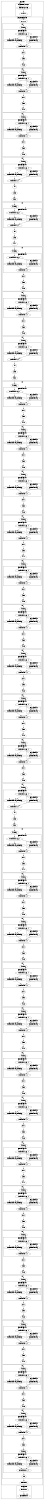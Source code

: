 digraph streamit {
size="7.5,10";subgraph cluster_Serpent_0 {
label = "Serpent";
IntoBits_5 -> Permute_7
Permute_40 -> BitstoInts_466
subgraph cluster_PlainTextSource_1 {
label = "PlainTextSource";
RandomSource_4 -> IntoBits_5
RandomSource_4 [ label="RandomSource" ]
IntoBits_5 [ label="IntoBits" ]
}
subgraph cluster_SerpentEncoder_2 {
label = "SerpentEncoder";
Permute_7 -> dummy_41
rawL_45 -> dummy_54
rawL_58 -> dummy_67
rawL_71 -> dummy_80
rawL_84 -> dummy_93
rawL_97 -> dummy_106
rawL_110 -> dummy_119
rawL_123 -> dummy_132
rawL_136 -> dummy_145
rawL_149 -> dummy_158
rawL_162 -> dummy_171
rawL_175 -> dummy_184
rawL_188 -> dummy_197
rawL_201 -> dummy_210
rawL_214 -> dummy_223
rawL_227 -> dummy_236
rawL_240 -> dummy_249
rawL_253 -> dummy_262
rawL_266 -> dummy_275
rawL_279 -> dummy_288
rawL_292 -> dummy_301
rawL_305 -> dummy_314
rawL_318 -> dummy_327
rawL_331 -> dummy_340
rawL_344 -> dummy_353
rawL_357 -> dummy_366
rawL_370 -> dummy_379
rawL_383 -> dummy_392
rawL_396 -> dummy_405
rawL_409 -> dummy_418
rawL_422 -> dummy_431
rawL_435 -> dummy_444
Xor_450 -> Permute_40
Permute_7 [ label="Permute" ]
subgraph cluster_R_8 {
label = "R";
dummy_41 -> AnonFilter_a0_42_split
AnonFilter_a0_42_join -> Xor_43
Xor_43 -> Sbox_44
Sbox_44 -> rawL_45
dummy_41 [ label="dummy" ]
subgraph cluster_AnonFilter_a0_42 {
label = "AnonFilter_a0";
AnonFilter_a0_42_split [ label="roundrobin(128, 1)" ]
AnonFilter_a0_42_join [ label="roundrobin(1, 1)" ]
streamit_library_Identity_46 [ label="streamit_library_Identity" ]
AnonFilter_a0_42_split -> streamit_library_Identity_46
streamit_library_Identity_46 -> AnonFilter_a0_42_join
subgraph cluster_KeySchedule_47 {
label = "KeySchedule";
AnonFilter_a3_48 [ label="AnonFilter_a3" ]
}
AnonFilter_a0_42_split -> AnonFilter_a3_48
AnonFilter_a3_48 -> AnonFilter_a0_42_join
}
Xor_43 [ label="Xor" ]
Sbox_44 [ label="Sbox" ]
rawL_45 [ label="rawL" ]
}
subgraph cluster_R_9 {
label = "R";
dummy_54 -> AnonFilter_a0_55_split
AnonFilter_a0_55_join -> Xor_56
Xor_56 -> Sbox_57
Sbox_57 -> rawL_58
dummy_54 [ label="dummy" ]
subgraph cluster_AnonFilter_a0_55 {
label = "AnonFilter_a0";
AnonFilter_a0_55_split [ label="roundrobin(128, 1)" ]
AnonFilter_a0_55_join [ label="roundrobin(1, 1)" ]
streamit_library_Identity_59 [ label="streamit_library_Identity" ]
AnonFilter_a0_55_split -> streamit_library_Identity_59
streamit_library_Identity_59 -> AnonFilter_a0_55_join
subgraph cluster_KeySchedule_60 {
label = "KeySchedule";
AnonFilter_a3_61 [ label="AnonFilter_a3" ]
}
AnonFilter_a0_55_split -> AnonFilter_a3_61
AnonFilter_a3_61 -> AnonFilter_a0_55_join
}
Xor_56 [ label="Xor" ]
Sbox_57 [ label="Sbox" ]
rawL_58 [ label="rawL" ]
}
subgraph cluster_R_10 {
label = "R";
dummy_67 -> AnonFilter_a0_68_split
AnonFilter_a0_68_join -> Xor_69
Xor_69 -> Sbox_70
Sbox_70 -> rawL_71
dummy_67 [ label="dummy" ]
subgraph cluster_AnonFilter_a0_68 {
label = "AnonFilter_a0";
AnonFilter_a0_68_split [ label="roundrobin(128, 1)" ]
AnonFilter_a0_68_join [ label="roundrobin(1, 1)" ]
streamit_library_Identity_72 [ label="streamit_library_Identity" ]
AnonFilter_a0_68_split -> streamit_library_Identity_72
streamit_library_Identity_72 -> AnonFilter_a0_68_join
subgraph cluster_KeySchedule_73 {
label = "KeySchedule";
AnonFilter_a3_74 [ label="AnonFilter_a3" ]
}
AnonFilter_a0_68_split -> AnonFilter_a3_74
AnonFilter_a3_74 -> AnonFilter_a0_68_join
}
Xor_69 [ label="Xor" ]
Sbox_70 [ label="Sbox" ]
rawL_71 [ label="rawL" ]
}
subgraph cluster_R_11 {
label = "R";
dummy_80 -> AnonFilter_a0_81_split
AnonFilter_a0_81_join -> Xor_82
Xor_82 -> Sbox_83
Sbox_83 -> rawL_84
dummy_80 [ label="dummy" ]
subgraph cluster_AnonFilter_a0_81 {
label = "AnonFilter_a0";
AnonFilter_a0_81_split [ label="roundrobin(128, 1)" ]
AnonFilter_a0_81_join [ label="roundrobin(1, 1)" ]
streamit_library_Identity_85 [ label="streamit_library_Identity" ]
AnonFilter_a0_81_split -> streamit_library_Identity_85
streamit_library_Identity_85 -> AnonFilter_a0_81_join
subgraph cluster_KeySchedule_86 {
label = "KeySchedule";
AnonFilter_a3_87 [ label="AnonFilter_a3" ]
}
AnonFilter_a0_81_split -> AnonFilter_a3_87
AnonFilter_a3_87 -> AnonFilter_a0_81_join
}
Xor_82 [ label="Xor" ]
Sbox_83 [ label="Sbox" ]
rawL_84 [ label="rawL" ]
}
subgraph cluster_R_12 {
label = "R";
dummy_93 -> AnonFilter_a0_94_split
AnonFilter_a0_94_join -> Xor_95
Xor_95 -> Sbox_96
Sbox_96 -> rawL_97
dummy_93 [ label="dummy" ]
subgraph cluster_AnonFilter_a0_94 {
label = "AnonFilter_a0";
AnonFilter_a0_94_split [ label="roundrobin(128, 1)" ]
AnonFilter_a0_94_join [ label="roundrobin(1, 1)" ]
streamit_library_Identity_98 [ label="streamit_library_Identity" ]
AnonFilter_a0_94_split -> streamit_library_Identity_98
streamit_library_Identity_98 -> AnonFilter_a0_94_join
subgraph cluster_KeySchedule_99 {
label = "KeySchedule";
AnonFilter_a3_100 [ label="AnonFilter_a3" ]
}
AnonFilter_a0_94_split -> AnonFilter_a3_100
AnonFilter_a3_100 -> AnonFilter_a0_94_join
}
Xor_95 [ label="Xor" ]
Sbox_96 [ label="Sbox" ]
rawL_97 [ label="rawL" ]
}
subgraph cluster_R_13 {
label = "R";
dummy_106 -> AnonFilter_a0_107_split
AnonFilter_a0_107_join -> Xor_108
Xor_108 -> Sbox_109
Sbox_109 -> rawL_110
dummy_106 [ label="dummy" ]
subgraph cluster_AnonFilter_a0_107 {
label = "AnonFilter_a0";
AnonFilter_a0_107_split [ label="roundrobin(128, 1)" ]
AnonFilter_a0_107_join [ label="roundrobin(1, 1)" ]
streamit_library_Identity_111 [ label="streamit_library_Identity" ]
AnonFilter_a0_107_split -> streamit_library_Identity_111
streamit_library_Identity_111 -> AnonFilter_a0_107_join
subgraph cluster_KeySchedule_112 {
label = "KeySchedule";
AnonFilter_a3_113 [ label="AnonFilter_a3" ]
}
AnonFilter_a0_107_split -> AnonFilter_a3_113
AnonFilter_a3_113 -> AnonFilter_a0_107_join
}
Xor_108 [ label="Xor" ]
Sbox_109 [ label="Sbox" ]
rawL_110 [ label="rawL" ]
}
subgraph cluster_R_14 {
label = "R";
dummy_119 -> AnonFilter_a0_120_split
AnonFilter_a0_120_join -> Xor_121
Xor_121 -> Sbox_122
Sbox_122 -> rawL_123
dummy_119 [ label="dummy" ]
subgraph cluster_AnonFilter_a0_120 {
label = "AnonFilter_a0";
AnonFilter_a0_120_split [ label="roundrobin(128, 1)" ]
AnonFilter_a0_120_join [ label="roundrobin(1, 1)" ]
streamit_library_Identity_124 [ label="streamit_library_Identity" ]
AnonFilter_a0_120_split -> streamit_library_Identity_124
streamit_library_Identity_124 -> AnonFilter_a0_120_join
subgraph cluster_KeySchedule_125 {
label = "KeySchedule";
AnonFilter_a3_126 [ label="AnonFilter_a3" ]
}
AnonFilter_a0_120_split -> AnonFilter_a3_126
AnonFilter_a3_126 -> AnonFilter_a0_120_join
}
Xor_121 [ label="Xor" ]
Sbox_122 [ label="Sbox" ]
rawL_123 [ label="rawL" ]
}
subgraph cluster_R_15 {
label = "R";
dummy_132 -> AnonFilter_a0_133_split
AnonFilter_a0_133_join -> Xor_134
Xor_134 -> Sbox_135
Sbox_135 -> rawL_136
dummy_132 [ label="dummy" ]
subgraph cluster_AnonFilter_a0_133 {
label = "AnonFilter_a0";
AnonFilter_a0_133_split [ label="roundrobin(128, 1)" ]
AnonFilter_a0_133_join [ label="roundrobin(1, 1)" ]
streamit_library_Identity_137 [ label="streamit_library_Identity" ]
AnonFilter_a0_133_split -> streamit_library_Identity_137
streamit_library_Identity_137 -> AnonFilter_a0_133_join
subgraph cluster_KeySchedule_138 {
label = "KeySchedule";
AnonFilter_a3_139 [ label="AnonFilter_a3" ]
}
AnonFilter_a0_133_split -> AnonFilter_a3_139
AnonFilter_a3_139 -> AnonFilter_a0_133_join
}
Xor_134 [ label="Xor" ]
Sbox_135 [ label="Sbox" ]
rawL_136 [ label="rawL" ]
}
subgraph cluster_R_16 {
label = "R";
dummy_145 -> AnonFilter_a0_146_split
AnonFilter_a0_146_join -> Xor_147
Xor_147 -> Sbox_148
Sbox_148 -> rawL_149
dummy_145 [ label="dummy" ]
subgraph cluster_AnonFilter_a0_146 {
label = "AnonFilter_a0";
AnonFilter_a0_146_split [ label="roundrobin(128, 1)" ]
AnonFilter_a0_146_join [ label="roundrobin(1, 1)" ]
streamit_library_Identity_150 [ label="streamit_library_Identity" ]
AnonFilter_a0_146_split -> streamit_library_Identity_150
streamit_library_Identity_150 -> AnonFilter_a0_146_join
subgraph cluster_KeySchedule_151 {
label = "KeySchedule";
AnonFilter_a3_152 [ label="AnonFilter_a3" ]
}
AnonFilter_a0_146_split -> AnonFilter_a3_152
AnonFilter_a3_152 -> AnonFilter_a0_146_join
}
Xor_147 [ label="Xor" ]
Sbox_148 [ label="Sbox" ]
rawL_149 [ label="rawL" ]
}
subgraph cluster_R_17 {
label = "R";
dummy_158 -> AnonFilter_a0_159_split
AnonFilter_a0_159_join -> Xor_160
Xor_160 -> Sbox_161
Sbox_161 -> rawL_162
dummy_158 [ label="dummy" ]
subgraph cluster_AnonFilter_a0_159 {
label = "AnonFilter_a0";
AnonFilter_a0_159_split [ label="roundrobin(128, 1)" ]
AnonFilter_a0_159_join [ label="roundrobin(1, 1)" ]
streamit_library_Identity_163 [ label="streamit_library_Identity" ]
AnonFilter_a0_159_split -> streamit_library_Identity_163
streamit_library_Identity_163 -> AnonFilter_a0_159_join
subgraph cluster_KeySchedule_164 {
label = "KeySchedule";
AnonFilter_a3_165 [ label="AnonFilter_a3" ]
}
AnonFilter_a0_159_split -> AnonFilter_a3_165
AnonFilter_a3_165 -> AnonFilter_a0_159_join
}
Xor_160 [ label="Xor" ]
Sbox_161 [ label="Sbox" ]
rawL_162 [ label="rawL" ]
}
subgraph cluster_R_18 {
label = "R";
dummy_171 -> AnonFilter_a0_172_split
AnonFilter_a0_172_join -> Xor_173
Xor_173 -> Sbox_174
Sbox_174 -> rawL_175
dummy_171 [ label="dummy" ]
subgraph cluster_AnonFilter_a0_172 {
label = "AnonFilter_a0";
AnonFilter_a0_172_split [ label="roundrobin(128, 1)" ]
AnonFilter_a0_172_join [ label="roundrobin(1, 1)" ]
streamit_library_Identity_176 [ label="streamit_library_Identity" ]
AnonFilter_a0_172_split -> streamit_library_Identity_176
streamit_library_Identity_176 -> AnonFilter_a0_172_join
subgraph cluster_KeySchedule_177 {
label = "KeySchedule";
AnonFilter_a3_178 [ label="AnonFilter_a3" ]
}
AnonFilter_a0_172_split -> AnonFilter_a3_178
AnonFilter_a3_178 -> AnonFilter_a0_172_join
}
Xor_173 [ label="Xor" ]
Sbox_174 [ label="Sbox" ]
rawL_175 [ label="rawL" ]
}
subgraph cluster_R_19 {
label = "R";
dummy_184 -> AnonFilter_a0_185_split
AnonFilter_a0_185_join -> Xor_186
Xor_186 -> Sbox_187
Sbox_187 -> rawL_188
dummy_184 [ label="dummy" ]
subgraph cluster_AnonFilter_a0_185 {
label = "AnonFilter_a0";
AnonFilter_a0_185_split [ label="roundrobin(128, 1)" ]
AnonFilter_a0_185_join [ label="roundrobin(1, 1)" ]
streamit_library_Identity_189 [ label="streamit_library_Identity" ]
AnonFilter_a0_185_split -> streamit_library_Identity_189
streamit_library_Identity_189 -> AnonFilter_a0_185_join
subgraph cluster_KeySchedule_190 {
label = "KeySchedule";
AnonFilter_a3_191 [ label="AnonFilter_a3" ]
}
AnonFilter_a0_185_split -> AnonFilter_a3_191
AnonFilter_a3_191 -> AnonFilter_a0_185_join
}
Xor_186 [ label="Xor" ]
Sbox_187 [ label="Sbox" ]
rawL_188 [ label="rawL" ]
}
subgraph cluster_R_20 {
label = "R";
dummy_197 -> AnonFilter_a0_198_split
AnonFilter_a0_198_join -> Xor_199
Xor_199 -> Sbox_200
Sbox_200 -> rawL_201
dummy_197 [ label="dummy" ]
subgraph cluster_AnonFilter_a0_198 {
label = "AnonFilter_a0";
AnonFilter_a0_198_split [ label="roundrobin(128, 1)" ]
AnonFilter_a0_198_join [ label="roundrobin(1, 1)" ]
streamit_library_Identity_202 [ label="streamit_library_Identity" ]
AnonFilter_a0_198_split -> streamit_library_Identity_202
streamit_library_Identity_202 -> AnonFilter_a0_198_join
subgraph cluster_KeySchedule_203 {
label = "KeySchedule";
AnonFilter_a3_204 [ label="AnonFilter_a3" ]
}
AnonFilter_a0_198_split -> AnonFilter_a3_204
AnonFilter_a3_204 -> AnonFilter_a0_198_join
}
Xor_199 [ label="Xor" ]
Sbox_200 [ label="Sbox" ]
rawL_201 [ label="rawL" ]
}
subgraph cluster_R_21 {
label = "R";
dummy_210 -> AnonFilter_a0_211_split
AnonFilter_a0_211_join -> Xor_212
Xor_212 -> Sbox_213
Sbox_213 -> rawL_214
dummy_210 [ label="dummy" ]
subgraph cluster_AnonFilter_a0_211 {
label = "AnonFilter_a0";
AnonFilter_a0_211_split [ label="roundrobin(128, 1)" ]
AnonFilter_a0_211_join [ label="roundrobin(1, 1)" ]
streamit_library_Identity_215 [ label="streamit_library_Identity" ]
AnonFilter_a0_211_split -> streamit_library_Identity_215
streamit_library_Identity_215 -> AnonFilter_a0_211_join
subgraph cluster_KeySchedule_216 {
label = "KeySchedule";
AnonFilter_a3_217 [ label="AnonFilter_a3" ]
}
AnonFilter_a0_211_split -> AnonFilter_a3_217
AnonFilter_a3_217 -> AnonFilter_a0_211_join
}
Xor_212 [ label="Xor" ]
Sbox_213 [ label="Sbox" ]
rawL_214 [ label="rawL" ]
}
subgraph cluster_R_22 {
label = "R";
dummy_223 -> AnonFilter_a0_224_split
AnonFilter_a0_224_join -> Xor_225
Xor_225 -> Sbox_226
Sbox_226 -> rawL_227
dummy_223 [ label="dummy" ]
subgraph cluster_AnonFilter_a0_224 {
label = "AnonFilter_a0";
AnonFilter_a0_224_split [ label="roundrobin(128, 1)" ]
AnonFilter_a0_224_join [ label="roundrobin(1, 1)" ]
streamit_library_Identity_228 [ label="streamit_library_Identity" ]
AnonFilter_a0_224_split -> streamit_library_Identity_228
streamit_library_Identity_228 -> AnonFilter_a0_224_join
subgraph cluster_KeySchedule_229 {
label = "KeySchedule";
AnonFilter_a3_230 [ label="AnonFilter_a3" ]
}
AnonFilter_a0_224_split -> AnonFilter_a3_230
AnonFilter_a3_230 -> AnonFilter_a0_224_join
}
Xor_225 [ label="Xor" ]
Sbox_226 [ label="Sbox" ]
rawL_227 [ label="rawL" ]
}
subgraph cluster_R_23 {
label = "R";
dummy_236 -> AnonFilter_a0_237_split
AnonFilter_a0_237_join -> Xor_238
Xor_238 -> Sbox_239
Sbox_239 -> rawL_240
dummy_236 [ label="dummy" ]
subgraph cluster_AnonFilter_a0_237 {
label = "AnonFilter_a0";
AnonFilter_a0_237_split [ label="roundrobin(128, 1)" ]
AnonFilter_a0_237_join [ label="roundrobin(1, 1)" ]
streamit_library_Identity_241 [ label="streamit_library_Identity" ]
AnonFilter_a0_237_split -> streamit_library_Identity_241
streamit_library_Identity_241 -> AnonFilter_a0_237_join
subgraph cluster_KeySchedule_242 {
label = "KeySchedule";
AnonFilter_a3_243 [ label="AnonFilter_a3" ]
}
AnonFilter_a0_237_split -> AnonFilter_a3_243
AnonFilter_a3_243 -> AnonFilter_a0_237_join
}
Xor_238 [ label="Xor" ]
Sbox_239 [ label="Sbox" ]
rawL_240 [ label="rawL" ]
}
subgraph cluster_R_24 {
label = "R";
dummy_249 -> AnonFilter_a0_250_split
AnonFilter_a0_250_join -> Xor_251
Xor_251 -> Sbox_252
Sbox_252 -> rawL_253
dummy_249 [ label="dummy" ]
subgraph cluster_AnonFilter_a0_250 {
label = "AnonFilter_a0";
AnonFilter_a0_250_split [ label="roundrobin(128, 1)" ]
AnonFilter_a0_250_join [ label="roundrobin(1, 1)" ]
streamit_library_Identity_254 [ label="streamit_library_Identity" ]
AnonFilter_a0_250_split -> streamit_library_Identity_254
streamit_library_Identity_254 -> AnonFilter_a0_250_join
subgraph cluster_KeySchedule_255 {
label = "KeySchedule";
AnonFilter_a3_256 [ label="AnonFilter_a3" ]
}
AnonFilter_a0_250_split -> AnonFilter_a3_256
AnonFilter_a3_256 -> AnonFilter_a0_250_join
}
Xor_251 [ label="Xor" ]
Sbox_252 [ label="Sbox" ]
rawL_253 [ label="rawL" ]
}
subgraph cluster_R_25 {
label = "R";
dummy_262 -> AnonFilter_a0_263_split
AnonFilter_a0_263_join -> Xor_264
Xor_264 -> Sbox_265
Sbox_265 -> rawL_266
dummy_262 [ label="dummy" ]
subgraph cluster_AnonFilter_a0_263 {
label = "AnonFilter_a0";
AnonFilter_a0_263_split [ label="roundrobin(128, 1)" ]
AnonFilter_a0_263_join [ label="roundrobin(1, 1)" ]
streamit_library_Identity_267 [ label="streamit_library_Identity" ]
AnonFilter_a0_263_split -> streamit_library_Identity_267
streamit_library_Identity_267 -> AnonFilter_a0_263_join
subgraph cluster_KeySchedule_268 {
label = "KeySchedule";
AnonFilter_a3_269 [ label="AnonFilter_a3" ]
}
AnonFilter_a0_263_split -> AnonFilter_a3_269
AnonFilter_a3_269 -> AnonFilter_a0_263_join
}
Xor_264 [ label="Xor" ]
Sbox_265 [ label="Sbox" ]
rawL_266 [ label="rawL" ]
}
subgraph cluster_R_26 {
label = "R";
dummy_275 -> AnonFilter_a0_276_split
AnonFilter_a0_276_join -> Xor_277
Xor_277 -> Sbox_278
Sbox_278 -> rawL_279
dummy_275 [ label="dummy" ]
subgraph cluster_AnonFilter_a0_276 {
label = "AnonFilter_a0";
AnonFilter_a0_276_split [ label="roundrobin(128, 1)" ]
AnonFilter_a0_276_join [ label="roundrobin(1, 1)" ]
streamit_library_Identity_280 [ label="streamit_library_Identity" ]
AnonFilter_a0_276_split -> streamit_library_Identity_280
streamit_library_Identity_280 -> AnonFilter_a0_276_join
subgraph cluster_KeySchedule_281 {
label = "KeySchedule";
AnonFilter_a3_282 [ label="AnonFilter_a3" ]
}
AnonFilter_a0_276_split -> AnonFilter_a3_282
AnonFilter_a3_282 -> AnonFilter_a0_276_join
}
Xor_277 [ label="Xor" ]
Sbox_278 [ label="Sbox" ]
rawL_279 [ label="rawL" ]
}
subgraph cluster_R_27 {
label = "R";
dummy_288 -> AnonFilter_a0_289_split
AnonFilter_a0_289_join -> Xor_290
Xor_290 -> Sbox_291
Sbox_291 -> rawL_292
dummy_288 [ label="dummy" ]
subgraph cluster_AnonFilter_a0_289 {
label = "AnonFilter_a0";
AnonFilter_a0_289_split [ label="roundrobin(128, 1)" ]
AnonFilter_a0_289_join [ label="roundrobin(1, 1)" ]
streamit_library_Identity_293 [ label="streamit_library_Identity" ]
AnonFilter_a0_289_split -> streamit_library_Identity_293
streamit_library_Identity_293 -> AnonFilter_a0_289_join
subgraph cluster_KeySchedule_294 {
label = "KeySchedule";
AnonFilter_a3_295 [ label="AnonFilter_a3" ]
}
AnonFilter_a0_289_split -> AnonFilter_a3_295
AnonFilter_a3_295 -> AnonFilter_a0_289_join
}
Xor_290 [ label="Xor" ]
Sbox_291 [ label="Sbox" ]
rawL_292 [ label="rawL" ]
}
subgraph cluster_R_28 {
label = "R";
dummy_301 -> AnonFilter_a0_302_split
AnonFilter_a0_302_join -> Xor_303
Xor_303 -> Sbox_304
Sbox_304 -> rawL_305
dummy_301 [ label="dummy" ]
subgraph cluster_AnonFilter_a0_302 {
label = "AnonFilter_a0";
AnonFilter_a0_302_split [ label="roundrobin(128, 1)" ]
AnonFilter_a0_302_join [ label="roundrobin(1, 1)" ]
streamit_library_Identity_306 [ label="streamit_library_Identity" ]
AnonFilter_a0_302_split -> streamit_library_Identity_306
streamit_library_Identity_306 -> AnonFilter_a0_302_join
subgraph cluster_KeySchedule_307 {
label = "KeySchedule";
AnonFilter_a3_308 [ label="AnonFilter_a3" ]
}
AnonFilter_a0_302_split -> AnonFilter_a3_308
AnonFilter_a3_308 -> AnonFilter_a0_302_join
}
Xor_303 [ label="Xor" ]
Sbox_304 [ label="Sbox" ]
rawL_305 [ label="rawL" ]
}
subgraph cluster_R_29 {
label = "R";
dummy_314 -> AnonFilter_a0_315_split
AnonFilter_a0_315_join -> Xor_316
Xor_316 -> Sbox_317
Sbox_317 -> rawL_318
dummy_314 [ label="dummy" ]
subgraph cluster_AnonFilter_a0_315 {
label = "AnonFilter_a0";
AnonFilter_a0_315_split [ label="roundrobin(128, 1)" ]
AnonFilter_a0_315_join [ label="roundrobin(1, 1)" ]
streamit_library_Identity_319 [ label="streamit_library_Identity" ]
AnonFilter_a0_315_split -> streamit_library_Identity_319
streamit_library_Identity_319 -> AnonFilter_a0_315_join
subgraph cluster_KeySchedule_320 {
label = "KeySchedule";
AnonFilter_a3_321 [ label="AnonFilter_a3" ]
}
AnonFilter_a0_315_split -> AnonFilter_a3_321
AnonFilter_a3_321 -> AnonFilter_a0_315_join
}
Xor_316 [ label="Xor" ]
Sbox_317 [ label="Sbox" ]
rawL_318 [ label="rawL" ]
}
subgraph cluster_R_30 {
label = "R";
dummy_327 -> AnonFilter_a0_328_split
AnonFilter_a0_328_join -> Xor_329
Xor_329 -> Sbox_330
Sbox_330 -> rawL_331
dummy_327 [ label="dummy" ]
subgraph cluster_AnonFilter_a0_328 {
label = "AnonFilter_a0";
AnonFilter_a0_328_split [ label="roundrobin(128, 1)" ]
AnonFilter_a0_328_join [ label="roundrobin(1, 1)" ]
streamit_library_Identity_332 [ label="streamit_library_Identity" ]
AnonFilter_a0_328_split -> streamit_library_Identity_332
streamit_library_Identity_332 -> AnonFilter_a0_328_join
subgraph cluster_KeySchedule_333 {
label = "KeySchedule";
AnonFilter_a3_334 [ label="AnonFilter_a3" ]
}
AnonFilter_a0_328_split -> AnonFilter_a3_334
AnonFilter_a3_334 -> AnonFilter_a0_328_join
}
Xor_329 [ label="Xor" ]
Sbox_330 [ label="Sbox" ]
rawL_331 [ label="rawL" ]
}
subgraph cluster_R_31 {
label = "R";
dummy_340 -> AnonFilter_a0_341_split
AnonFilter_a0_341_join -> Xor_342
Xor_342 -> Sbox_343
Sbox_343 -> rawL_344
dummy_340 [ label="dummy" ]
subgraph cluster_AnonFilter_a0_341 {
label = "AnonFilter_a0";
AnonFilter_a0_341_split [ label="roundrobin(128, 1)" ]
AnonFilter_a0_341_join [ label="roundrobin(1, 1)" ]
streamit_library_Identity_345 [ label="streamit_library_Identity" ]
AnonFilter_a0_341_split -> streamit_library_Identity_345
streamit_library_Identity_345 -> AnonFilter_a0_341_join
subgraph cluster_KeySchedule_346 {
label = "KeySchedule";
AnonFilter_a3_347 [ label="AnonFilter_a3" ]
}
AnonFilter_a0_341_split -> AnonFilter_a3_347
AnonFilter_a3_347 -> AnonFilter_a0_341_join
}
Xor_342 [ label="Xor" ]
Sbox_343 [ label="Sbox" ]
rawL_344 [ label="rawL" ]
}
subgraph cluster_R_32 {
label = "R";
dummy_353 -> AnonFilter_a0_354_split
AnonFilter_a0_354_join -> Xor_355
Xor_355 -> Sbox_356
Sbox_356 -> rawL_357
dummy_353 [ label="dummy" ]
subgraph cluster_AnonFilter_a0_354 {
label = "AnonFilter_a0";
AnonFilter_a0_354_split [ label="roundrobin(128, 1)" ]
AnonFilter_a0_354_join [ label="roundrobin(1, 1)" ]
streamit_library_Identity_358 [ label="streamit_library_Identity" ]
AnonFilter_a0_354_split -> streamit_library_Identity_358
streamit_library_Identity_358 -> AnonFilter_a0_354_join
subgraph cluster_KeySchedule_359 {
label = "KeySchedule";
AnonFilter_a3_360 [ label="AnonFilter_a3" ]
}
AnonFilter_a0_354_split -> AnonFilter_a3_360
AnonFilter_a3_360 -> AnonFilter_a0_354_join
}
Xor_355 [ label="Xor" ]
Sbox_356 [ label="Sbox" ]
rawL_357 [ label="rawL" ]
}
subgraph cluster_R_33 {
label = "R";
dummy_366 -> AnonFilter_a0_367_split
AnonFilter_a0_367_join -> Xor_368
Xor_368 -> Sbox_369
Sbox_369 -> rawL_370
dummy_366 [ label="dummy" ]
subgraph cluster_AnonFilter_a0_367 {
label = "AnonFilter_a0";
AnonFilter_a0_367_split [ label="roundrobin(128, 1)" ]
AnonFilter_a0_367_join [ label="roundrobin(1, 1)" ]
streamit_library_Identity_371 [ label="streamit_library_Identity" ]
AnonFilter_a0_367_split -> streamit_library_Identity_371
streamit_library_Identity_371 -> AnonFilter_a0_367_join
subgraph cluster_KeySchedule_372 {
label = "KeySchedule";
AnonFilter_a3_373 [ label="AnonFilter_a3" ]
}
AnonFilter_a0_367_split -> AnonFilter_a3_373
AnonFilter_a3_373 -> AnonFilter_a0_367_join
}
Xor_368 [ label="Xor" ]
Sbox_369 [ label="Sbox" ]
rawL_370 [ label="rawL" ]
}
subgraph cluster_R_34 {
label = "R";
dummy_379 -> AnonFilter_a0_380_split
AnonFilter_a0_380_join -> Xor_381
Xor_381 -> Sbox_382
Sbox_382 -> rawL_383
dummy_379 [ label="dummy" ]
subgraph cluster_AnonFilter_a0_380 {
label = "AnonFilter_a0";
AnonFilter_a0_380_split [ label="roundrobin(128, 1)" ]
AnonFilter_a0_380_join [ label="roundrobin(1, 1)" ]
streamit_library_Identity_384 [ label="streamit_library_Identity" ]
AnonFilter_a0_380_split -> streamit_library_Identity_384
streamit_library_Identity_384 -> AnonFilter_a0_380_join
subgraph cluster_KeySchedule_385 {
label = "KeySchedule";
AnonFilter_a3_386 [ label="AnonFilter_a3" ]
}
AnonFilter_a0_380_split -> AnonFilter_a3_386
AnonFilter_a3_386 -> AnonFilter_a0_380_join
}
Xor_381 [ label="Xor" ]
Sbox_382 [ label="Sbox" ]
rawL_383 [ label="rawL" ]
}
subgraph cluster_R_35 {
label = "R";
dummy_392 -> AnonFilter_a0_393_split
AnonFilter_a0_393_join -> Xor_394
Xor_394 -> Sbox_395
Sbox_395 -> rawL_396
dummy_392 [ label="dummy" ]
subgraph cluster_AnonFilter_a0_393 {
label = "AnonFilter_a0";
AnonFilter_a0_393_split [ label="roundrobin(128, 1)" ]
AnonFilter_a0_393_join [ label="roundrobin(1, 1)" ]
streamit_library_Identity_397 [ label="streamit_library_Identity" ]
AnonFilter_a0_393_split -> streamit_library_Identity_397
streamit_library_Identity_397 -> AnonFilter_a0_393_join
subgraph cluster_KeySchedule_398 {
label = "KeySchedule";
AnonFilter_a3_399 [ label="AnonFilter_a3" ]
}
AnonFilter_a0_393_split -> AnonFilter_a3_399
AnonFilter_a3_399 -> AnonFilter_a0_393_join
}
Xor_394 [ label="Xor" ]
Sbox_395 [ label="Sbox" ]
rawL_396 [ label="rawL" ]
}
subgraph cluster_R_36 {
label = "R";
dummy_405 -> AnonFilter_a0_406_split
AnonFilter_a0_406_join -> Xor_407
Xor_407 -> Sbox_408
Sbox_408 -> rawL_409
dummy_405 [ label="dummy" ]
subgraph cluster_AnonFilter_a0_406 {
label = "AnonFilter_a0";
AnonFilter_a0_406_split [ label="roundrobin(128, 1)" ]
AnonFilter_a0_406_join [ label="roundrobin(1, 1)" ]
streamit_library_Identity_410 [ label="streamit_library_Identity" ]
AnonFilter_a0_406_split -> streamit_library_Identity_410
streamit_library_Identity_410 -> AnonFilter_a0_406_join
subgraph cluster_KeySchedule_411 {
label = "KeySchedule";
AnonFilter_a3_412 [ label="AnonFilter_a3" ]
}
AnonFilter_a0_406_split -> AnonFilter_a3_412
AnonFilter_a3_412 -> AnonFilter_a0_406_join
}
Xor_407 [ label="Xor" ]
Sbox_408 [ label="Sbox" ]
rawL_409 [ label="rawL" ]
}
subgraph cluster_R_37 {
label = "R";
dummy_418 -> AnonFilter_a0_419_split
AnonFilter_a0_419_join -> Xor_420
Xor_420 -> Sbox_421
Sbox_421 -> rawL_422
dummy_418 [ label="dummy" ]
subgraph cluster_AnonFilter_a0_419 {
label = "AnonFilter_a0";
AnonFilter_a0_419_split [ label="roundrobin(128, 1)" ]
AnonFilter_a0_419_join [ label="roundrobin(1, 1)" ]
streamit_library_Identity_423 [ label="streamit_library_Identity" ]
AnonFilter_a0_419_split -> streamit_library_Identity_423
streamit_library_Identity_423 -> AnonFilter_a0_419_join
subgraph cluster_KeySchedule_424 {
label = "KeySchedule";
AnonFilter_a3_425 [ label="AnonFilter_a3" ]
}
AnonFilter_a0_419_split -> AnonFilter_a3_425
AnonFilter_a3_425 -> AnonFilter_a0_419_join
}
Xor_420 [ label="Xor" ]
Sbox_421 [ label="Sbox" ]
rawL_422 [ label="rawL" ]
}
subgraph cluster_R_38 {
label = "R";
dummy_431 -> AnonFilter_a0_432_split
AnonFilter_a0_432_join -> Xor_433
Xor_433 -> Sbox_434
Sbox_434 -> rawL_435
dummy_431 [ label="dummy" ]
subgraph cluster_AnonFilter_a0_432 {
label = "AnonFilter_a0";
AnonFilter_a0_432_split [ label="roundrobin(128, 1)" ]
AnonFilter_a0_432_join [ label="roundrobin(1, 1)" ]
streamit_library_Identity_436 [ label="streamit_library_Identity" ]
AnonFilter_a0_432_split -> streamit_library_Identity_436
streamit_library_Identity_436 -> AnonFilter_a0_432_join
subgraph cluster_KeySchedule_437 {
label = "KeySchedule";
AnonFilter_a3_438 [ label="AnonFilter_a3" ]
}
AnonFilter_a0_432_split -> AnonFilter_a3_438
AnonFilter_a3_438 -> AnonFilter_a0_432_join
}
Xor_433 [ label="Xor" ]
Sbox_434 [ label="Sbox" ]
rawL_435 [ label="rawL" ]
}
subgraph cluster_R_39 {
label = "R";
dummy_444 -> AnonFilter_a0_445_split
AnonFilter_a0_445_join -> Xor_446
Xor_446 -> Sbox_447
Sbox_447 -> dummy_448
dummy_448 -> AnonFilter_a1_449_split
AnonFilter_a1_449_join -> Xor_450
dummy_444 [ label="dummy" ]
subgraph cluster_AnonFilter_a0_445 {
label = "AnonFilter_a0";
AnonFilter_a0_445_split [ label="roundrobin(128, 1)" ]
AnonFilter_a0_445_join [ label="roundrobin(1, 1)" ]
streamit_library_Identity_451 [ label="streamit_library_Identity" ]
AnonFilter_a0_445_split -> streamit_library_Identity_451
streamit_library_Identity_451 -> AnonFilter_a0_445_join
subgraph cluster_KeySchedule_452 {
label = "KeySchedule";
AnonFilter_a3_453 [ label="AnonFilter_a3" ]
}
AnonFilter_a0_445_split -> AnonFilter_a3_453
AnonFilter_a3_453 -> AnonFilter_a0_445_join
}
Xor_446 [ label="Xor" ]
Sbox_447 [ label="Sbox" ]
dummy_448 [ label="dummy" ]
subgraph cluster_AnonFilter_a1_449 {
label = "AnonFilter_a1";
AnonFilter_a1_449_split [ label="roundrobin(128, 1)" ]
AnonFilter_a1_449_join [ label="roundrobin(1, 1)" ]
streamit_library_Identity_458 [ label="streamit_library_Identity" ]
AnonFilter_a1_449_split -> streamit_library_Identity_458
streamit_library_Identity_458 -> AnonFilter_a1_449_join
subgraph cluster_KeySchedule_459 {
label = "KeySchedule";
AnonFilter_a3_460 [ label="AnonFilter_a3" ]
}
AnonFilter_a1_449_split -> AnonFilter_a3_460
AnonFilter_a3_460 -> AnonFilter_a1_449_join
}
Xor_450 [ label="Xor" ]
}
Permute_40 [ label="Permute" ]
}
subgraph cluster_HexPrinter_3 {
label = "HexPrinter";
BitstoInts_466 -> AnonFilter_a4_467
BitstoInts_466 [ label="BitstoInts" ]
AnonFilter_a4_467 [ label="AnonFilter_a4" ]
}
}
}
